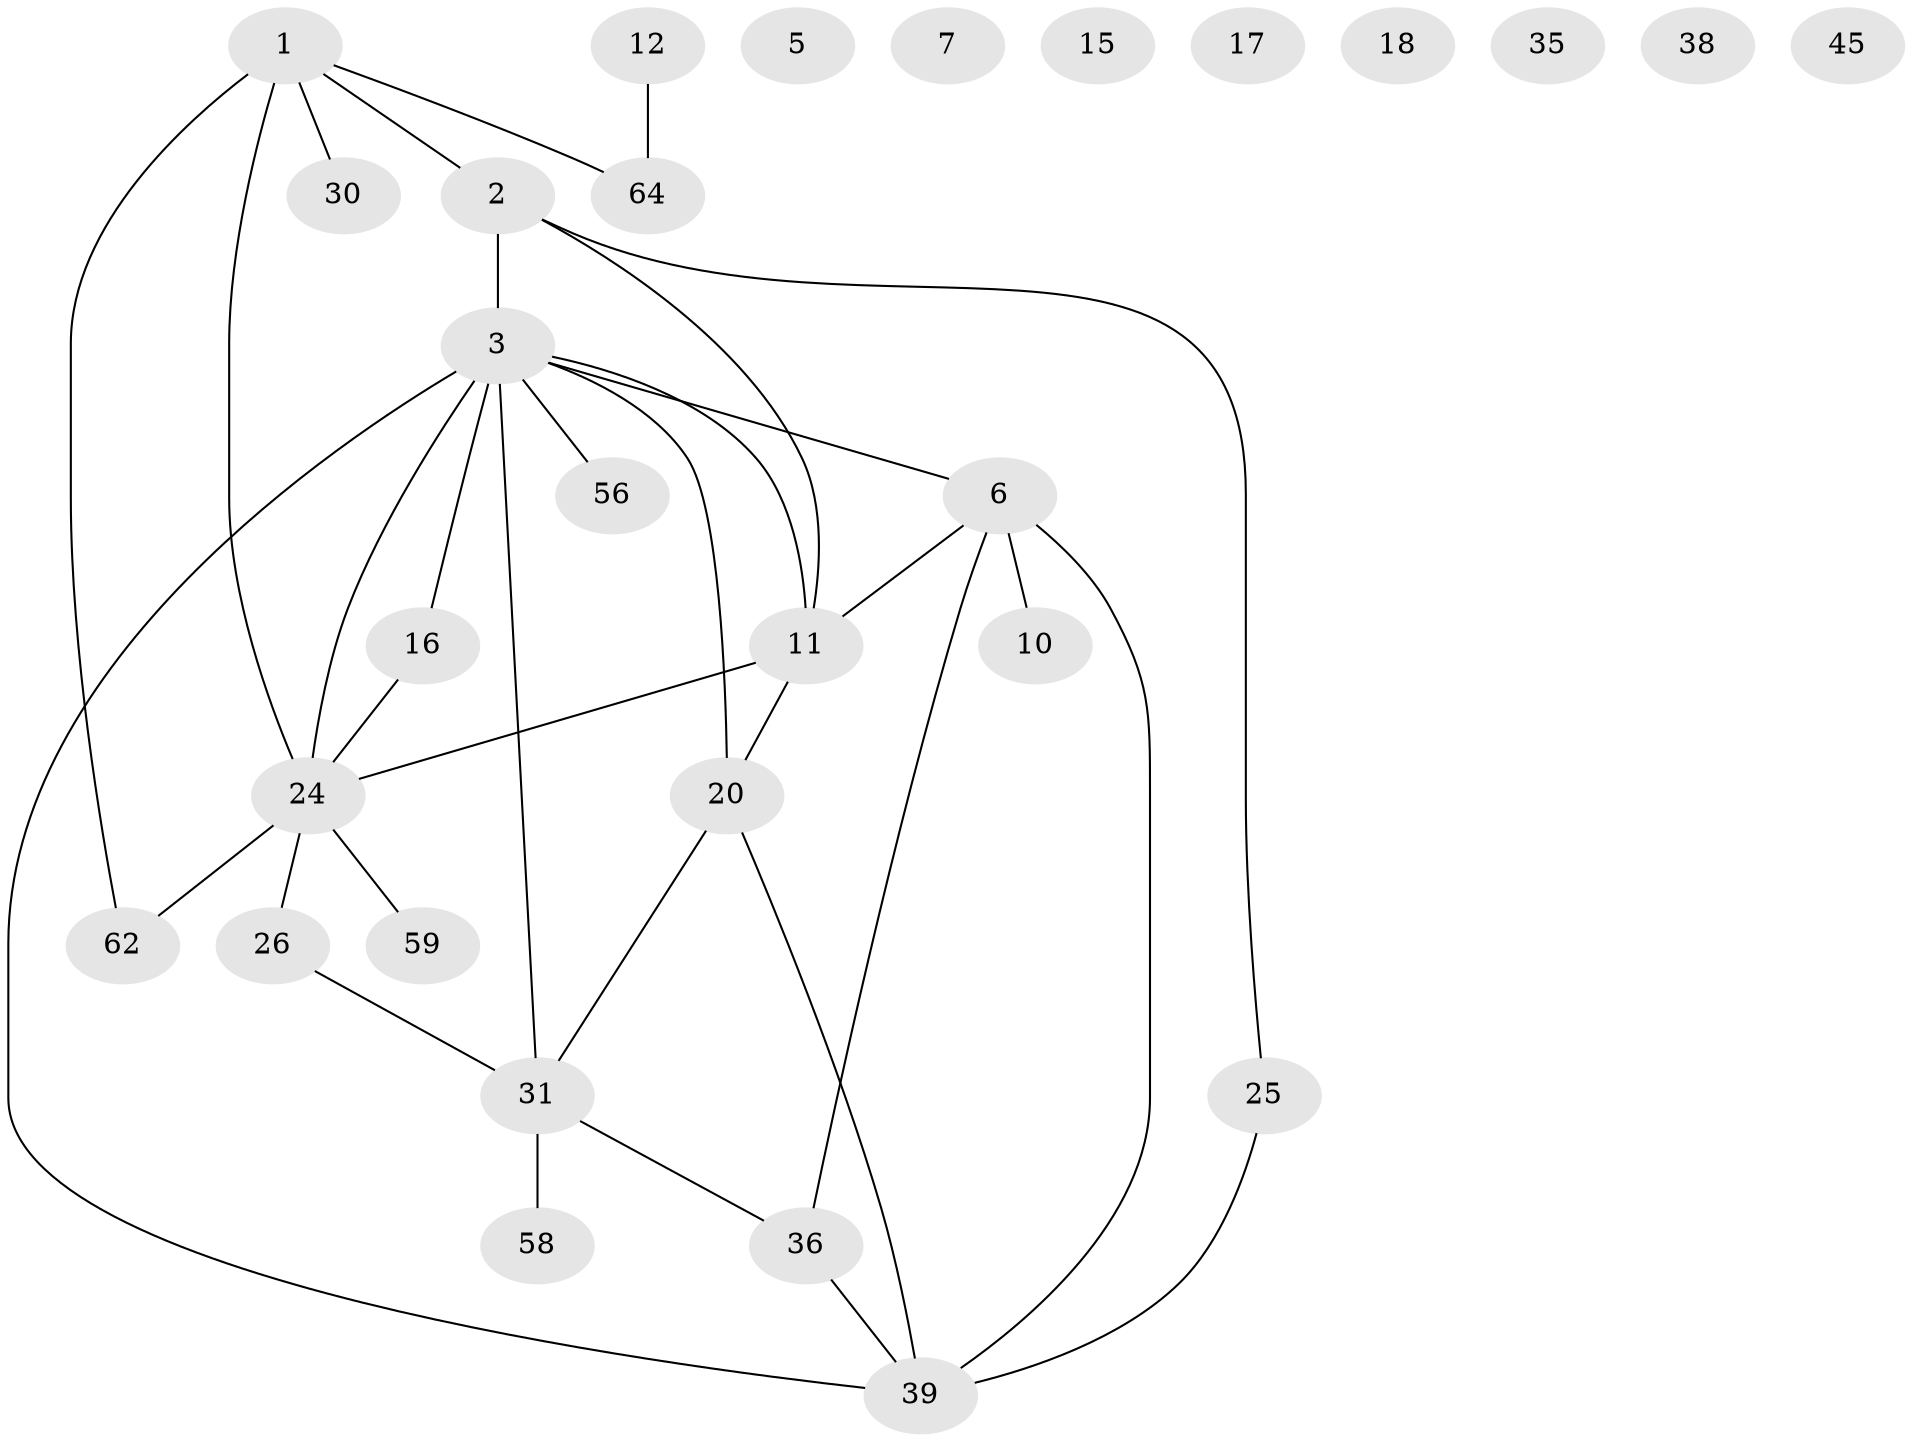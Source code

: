 // original degree distribution, {3: 0.2054794520547945, 4: 0.0821917808219178, 5: 0.0821917808219178, 6: 0.0136986301369863, 0: 0.0958904109589041, 1: 0.2054794520547945, 2: 0.3150684931506849}
// Generated by graph-tools (version 1.1) at 2025/16/03/04/25 18:16:27]
// undirected, 29 vertices, 34 edges
graph export_dot {
graph [start="1"]
  node [color=gray90,style=filled];
  1 [super="+43+54"];
  2 [super="+42"];
  3 [super="+55+13+47+4+14"];
  5;
  6 [super="+21+32"];
  7;
  10 [super="+65"];
  11 [super="+44"];
  12 [super="+67+46"];
  15;
  16 [super="+27"];
  17 [super="+51+22"];
  18;
  20 [super="+23"];
  24 [super="+28+29"];
  25 [super="+37"];
  26;
  30;
  31 [super="+48+70"];
  35;
  36 [super="+50"];
  38;
  39 [super="+57+52+49"];
  45;
  56 [super="+63"];
  58 [super="+66"];
  59;
  62 [super="+72"];
  64 [super="+69"];
  1 -- 62;
  1 -- 64;
  1 -- 2;
  1 -- 30;
  1 -- 24 [weight=2];
  2 -- 25;
  2 -- 11;
  2 -- 3;
  3 -- 56;
  3 -- 24 [weight=2];
  3 -- 16;
  3 -- 6 [weight=2];
  3 -- 39;
  3 -- 11;
  3 -- 20;
  3 -- 31 [weight=2];
  6 -- 36;
  6 -- 39;
  6 -- 10;
  6 -- 11;
  11 -- 20;
  11 -- 24;
  12 -- 64;
  16 -- 24;
  20 -- 39;
  20 -- 31;
  24 -- 26;
  24 -- 59;
  24 -- 62;
  25 -- 39;
  26 -- 31;
  31 -- 36;
  31 -- 58;
  36 -- 39;
}
